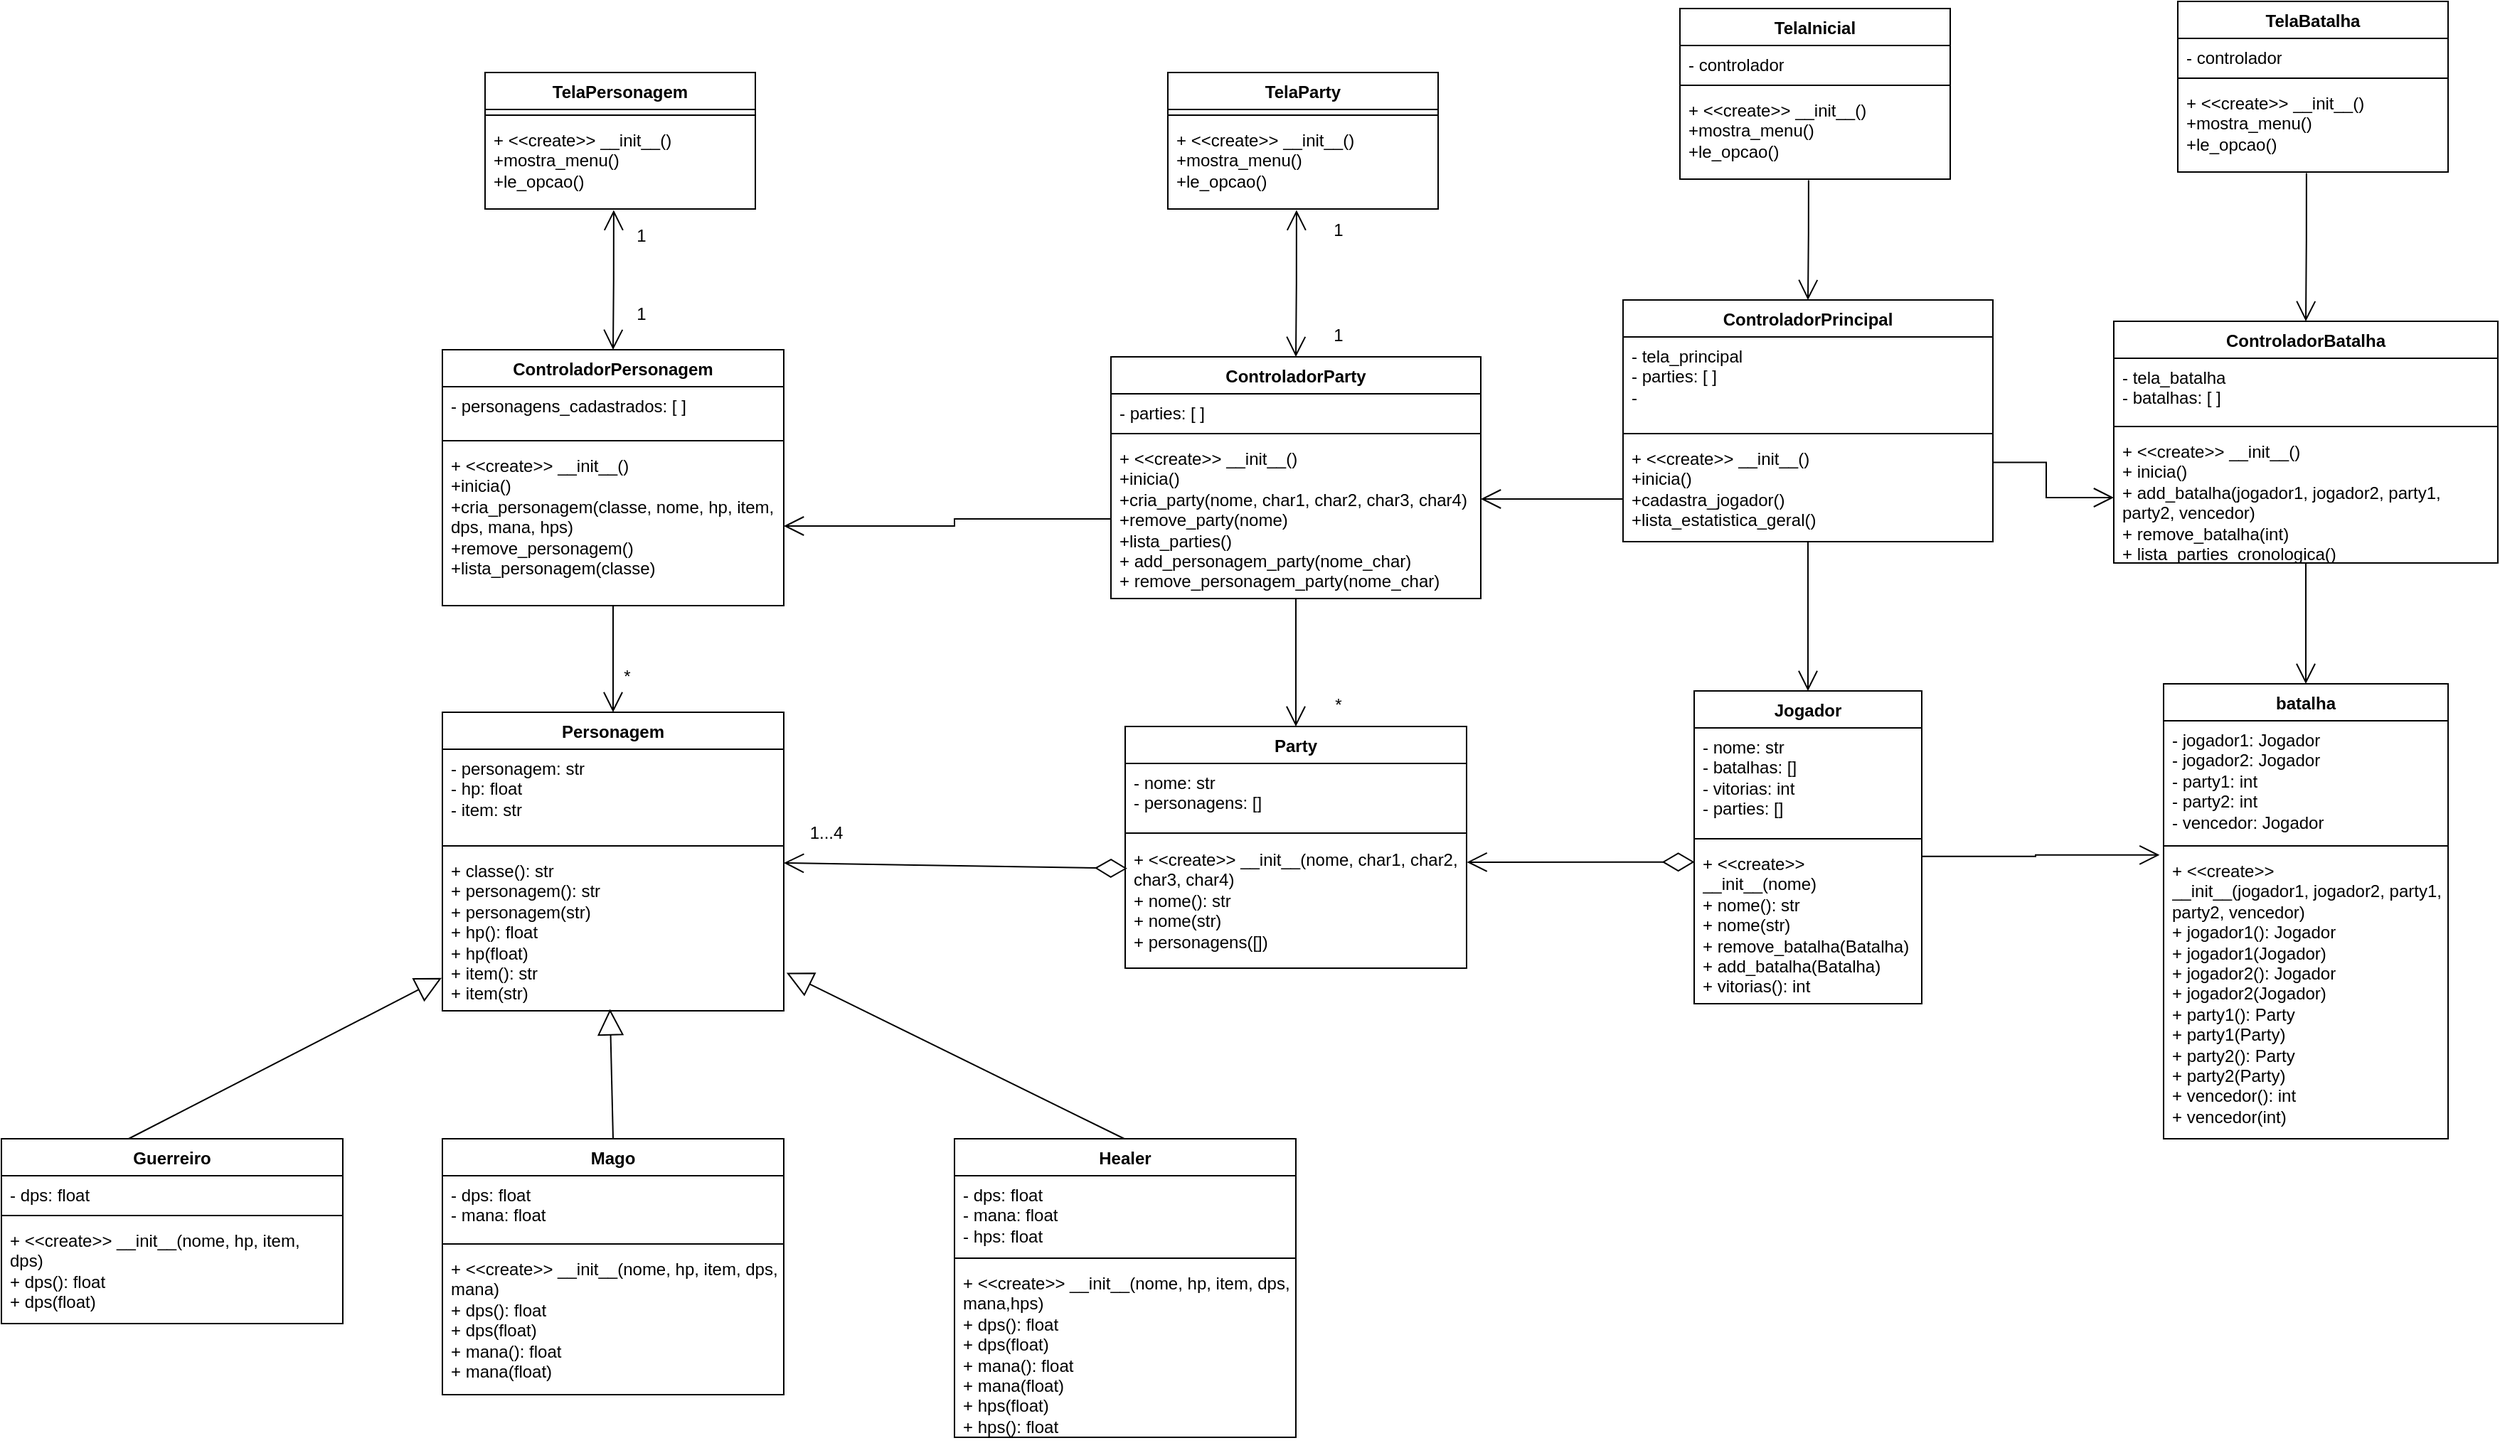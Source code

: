 <mxfile version="24.8.1">
  <diagram name="Page-1" id="9uuTMXfaQPbUBSlBJKwn">
    <mxGraphModel dx="1015" dy="1938" grid="1" gridSize="10" guides="1" tooltips="1" connect="1" arrows="1" fold="1" page="1" pageScale="1" pageWidth="850" pageHeight="1100" math="0" shadow="0">
      <root>
        <mxCell id="0" />
        <mxCell id="1" parent="0" />
        <mxCell id="I01GNPKx7OFhs-Z_X_bF-1" value="Personagem" style="swimlane;fontStyle=1;align=center;verticalAlign=top;childLayout=stackLayout;horizontal=1;startSize=26;horizontalStack=0;resizeParent=1;resizeParentMax=0;resizeLast=0;collapsible=1;marginBottom=0;whiteSpace=wrap;html=1;" parent="1" vertex="1">
          <mxGeometry x="380" y="220" width="240" height="210" as="geometry" />
        </mxCell>
        <mxCell id="I01GNPKx7OFhs-Z_X_bF-2" value="- personagem: str&lt;div&gt;&lt;div&gt;- hp: float&lt;/div&gt;&lt;div&gt;- item: str&lt;/div&gt;&lt;/div&gt;" style="text;strokeColor=none;fillColor=none;align=left;verticalAlign=top;spacingLeft=4;spacingRight=4;overflow=hidden;rotatable=0;points=[[0,0.5],[1,0.5]];portConstraint=eastwest;whiteSpace=wrap;html=1;" parent="I01GNPKx7OFhs-Z_X_bF-1" vertex="1">
          <mxGeometry y="26" width="240" height="64" as="geometry" />
        </mxCell>
        <mxCell id="I01GNPKx7OFhs-Z_X_bF-3" value="" style="line;strokeWidth=1;fillColor=none;align=left;verticalAlign=middle;spacingTop=-1;spacingLeft=3;spacingRight=3;rotatable=0;labelPosition=right;points=[];portConstraint=eastwest;strokeColor=inherit;" parent="I01GNPKx7OFhs-Z_X_bF-1" vertex="1">
          <mxGeometry y="90" width="240" height="8" as="geometry" />
        </mxCell>
        <mxCell id="I01GNPKx7OFhs-Z_X_bF-4" value="&lt;div&gt;&lt;div&gt;+ classe(): str&lt;/div&gt;&lt;/div&gt;&lt;div&gt;+ personagem(): str&lt;/div&gt;&lt;div&gt;+ personagem(str)&lt;/div&gt;&lt;div&gt;+                       hp(): float&lt;div&gt;+             hp(float)&lt;/div&gt;&lt;/div&gt;&lt;div&gt;+     item(): str&lt;div&gt;+   item(str)&lt;/div&gt;&lt;/div&gt;" style="text;strokeColor=none;fillColor=none;align=left;verticalAlign=top;spacingLeft=4;spacingRight=4;overflow=hidden;rotatable=0;points=[[0,0.5],[1,0.5]];portConstraint=eastwest;whiteSpace=wrap;html=1;" parent="I01GNPKx7OFhs-Z_X_bF-1" vertex="1">
          <mxGeometry y="98" width="240" height="112" as="geometry" />
        </mxCell>
        <mxCell id="I01GNPKx7OFhs-Z_X_bF-5" value="Jogador" style="swimlane;fontStyle=1;align=center;verticalAlign=top;childLayout=stackLayout;horizontal=1;startSize=26;horizontalStack=0;resizeParent=1;resizeParentMax=0;resizeLast=0;collapsible=1;marginBottom=0;whiteSpace=wrap;html=1;" parent="1" vertex="1">
          <mxGeometry x="1260" y="205" width="160" height="220" as="geometry" />
        </mxCell>
        <mxCell id="I01GNPKx7OFhs-Z_X_bF-6" value="- nome: str&lt;div&gt;- batalhas: []&lt;/div&gt;&lt;div&gt;- vitorias: int&lt;/div&gt;&lt;div&gt;- parties: []&lt;/div&gt;" style="text;strokeColor=none;fillColor=none;align=left;verticalAlign=top;spacingLeft=4;spacingRight=4;overflow=hidden;rotatable=0;points=[[0,0.5],[1,0.5]];portConstraint=eastwest;whiteSpace=wrap;html=1;" parent="I01GNPKx7OFhs-Z_X_bF-5" vertex="1">
          <mxGeometry y="26" width="160" height="74" as="geometry" />
        </mxCell>
        <mxCell id="I01GNPKx7OFhs-Z_X_bF-7" value="" style="line;strokeWidth=1;fillColor=none;align=left;verticalAlign=middle;spacingTop=-1;spacingLeft=3;spacingRight=3;rotatable=0;labelPosition=right;points=[];portConstraint=eastwest;strokeColor=inherit;" parent="I01GNPKx7OFhs-Z_X_bF-5" vertex="1">
          <mxGeometry y="100" width="160" height="8" as="geometry" />
        </mxCell>
        <mxCell id="I01GNPKx7OFhs-Z_X_bF-8" value="&lt;div&gt;+ &amp;lt;&amp;lt;create&amp;gt;&amp;gt;&lt;/div&gt;&lt;div&gt;&lt;span style=&quot;background-color: initial;&quot;&gt;__init__(nome)&lt;/span&gt;&lt;/div&gt;&lt;div&gt;+ nome(): str&lt;/div&gt;&lt;div&gt;+ nome(str)&lt;/div&gt;&lt;div&gt;+ remove_batalha(Batalha)&lt;/div&gt;&lt;div&gt;+ add_batalha(Batalha)&lt;/div&gt;&lt;div&gt;+ vitorias(): int&lt;/div&gt;" style="text;strokeColor=none;fillColor=none;align=left;verticalAlign=top;spacingLeft=4;spacingRight=4;overflow=hidden;rotatable=0;points=[[0,0.5],[1,0.5]];portConstraint=eastwest;whiteSpace=wrap;html=1;" parent="I01GNPKx7OFhs-Z_X_bF-5" vertex="1">
          <mxGeometry y="108" width="160" height="112" as="geometry" />
        </mxCell>
        <mxCell id="I01GNPKx7OFhs-Z_X_bF-9" value="Party" style="swimlane;fontStyle=1;align=center;verticalAlign=top;childLayout=stackLayout;horizontal=1;startSize=26;horizontalStack=0;resizeParent=1;resizeParentMax=0;resizeLast=0;collapsible=1;marginBottom=0;whiteSpace=wrap;html=1;" parent="1" vertex="1">
          <mxGeometry x="860" y="230" width="240" height="170" as="geometry" />
        </mxCell>
        <mxCell id="I01GNPKx7OFhs-Z_X_bF-10" value="- nome: str&lt;div&gt;- personagens: []&lt;/div&gt;" style="text;strokeColor=none;fillColor=none;align=left;verticalAlign=top;spacingLeft=4;spacingRight=4;overflow=hidden;rotatable=0;points=[[0,0.5],[1,0.5]];portConstraint=eastwest;whiteSpace=wrap;html=1;" parent="I01GNPKx7OFhs-Z_X_bF-9" vertex="1">
          <mxGeometry y="26" width="240" height="44" as="geometry" />
        </mxCell>
        <mxCell id="I01GNPKx7OFhs-Z_X_bF-11" value="" style="line;strokeWidth=1;fillColor=none;align=left;verticalAlign=middle;spacingTop=-1;spacingLeft=3;spacingRight=3;rotatable=0;labelPosition=right;points=[];portConstraint=eastwest;strokeColor=inherit;" parent="I01GNPKx7OFhs-Z_X_bF-9" vertex="1">
          <mxGeometry y="70" width="240" height="10" as="geometry" />
        </mxCell>
        <mxCell id="I01GNPKx7OFhs-Z_X_bF-12" value="&lt;div&gt;+ &amp;lt;&amp;lt;create&amp;gt;&amp;gt; &lt;span style=&quot;background-color: initial;&quot;&gt;__init__(nome, char1, char2, char3, char4)&lt;/span&gt;&lt;/div&gt;&lt;div&gt;+ nome(): str&lt;/div&gt;&lt;div&gt;+ nome(str)&lt;/div&gt;&lt;div&gt;+ personagens([])&lt;/div&gt;" style="text;strokeColor=none;fillColor=none;align=left;verticalAlign=top;spacingLeft=4;spacingRight=4;overflow=hidden;rotatable=0;points=[[0,0.5],[1,0.5]];portConstraint=eastwest;whiteSpace=wrap;html=1;" parent="I01GNPKx7OFhs-Z_X_bF-9" vertex="1">
          <mxGeometry y="80" width="240" height="90" as="geometry" />
        </mxCell>
        <mxCell id="I01GNPKx7OFhs-Z_X_bF-13" value="batalha" style="swimlane;fontStyle=1;align=center;verticalAlign=top;childLayout=stackLayout;horizontal=1;startSize=26;horizontalStack=0;resizeParent=1;resizeParentMax=0;resizeLast=0;collapsible=1;marginBottom=0;whiteSpace=wrap;html=1;" parent="1" vertex="1">
          <mxGeometry x="1590" y="200" width="200" height="320" as="geometry" />
        </mxCell>
        <mxCell id="I01GNPKx7OFhs-Z_X_bF-14" value="- jogador1: Jogador&lt;div&gt;- jogador2: Jogador&lt;/div&gt;&lt;div&gt;- party1: int&lt;/div&gt;&lt;div&gt;- party2: int&lt;/div&gt;&lt;div&gt;- vencedor: Jogador&lt;/div&gt;&lt;div&gt;&lt;br&gt;&lt;div&gt;&lt;br&gt;&lt;/div&gt;&lt;/div&gt;" style="text;strokeColor=none;fillColor=none;align=left;verticalAlign=top;spacingLeft=4;spacingRight=4;overflow=hidden;rotatable=0;points=[[0,0.5],[1,0.5]];portConstraint=eastwest;whiteSpace=wrap;html=1;" parent="I01GNPKx7OFhs-Z_X_bF-13" vertex="1">
          <mxGeometry y="26" width="200" height="84" as="geometry" />
        </mxCell>
        <mxCell id="I01GNPKx7OFhs-Z_X_bF-15" value="" style="line;strokeWidth=1;fillColor=none;align=left;verticalAlign=middle;spacingTop=-1;spacingLeft=3;spacingRight=3;rotatable=0;labelPosition=right;points=[];portConstraint=eastwest;strokeColor=inherit;" parent="I01GNPKx7OFhs-Z_X_bF-13" vertex="1">
          <mxGeometry y="110" width="200" height="8" as="geometry" />
        </mxCell>
        <mxCell id="I01GNPKx7OFhs-Z_X_bF-16" value="&lt;div&gt;+ &amp;lt;&amp;lt;create&amp;gt;&amp;gt;&lt;/div&gt;&lt;div&gt;&lt;span style=&quot;background-color: initial;&quot;&gt;__init__(jogador1, jogador2, party1, party2, vencedor)&lt;/span&gt;&lt;/div&gt;&lt;div&gt;&lt;span style=&quot;background-color: initial;&quot;&gt;+ jogador1(): Jogador&lt;/span&gt;&lt;/div&gt;+ jogador1(Jogador)&lt;div&gt;+ jogador2(): Jogador&lt;/div&gt;+ jogador2(Jogador)&lt;div&gt;+ party1(): Party&lt;/div&gt;&lt;div&gt;&lt;span style=&quot;background-color: initial;&quot;&gt;+ party1(Party&lt;/span&gt;&lt;span style=&quot;background-color: initial;&quot;&gt;)&lt;/span&gt;&lt;/div&gt;&lt;div&gt;+ party2(): Party&lt;/div&gt;&lt;div&gt;&lt;span style=&quot;background-color: initial;&quot;&gt;+ party2(Party&lt;/span&gt;&lt;span style=&quot;background-color: initial;&quot;&gt;)&lt;/span&gt;&lt;/div&gt;+ vencedor(): int&lt;div&gt;+ vencedor(int)&lt;/div&gt;&lt;div&gt;&lt;br&gt;&lt;div&gt;&lt;br&gt;&lt;/div&gt;&lt;/div&gt;&lt;div&gt;&lt;span style=&quot;background-color: initial;&quot;&gt;&lt;br&gt;&lt;/span&gt;&lt;/div&gt;&lt;div&gt;&lt;span style=&quot;background-color: initial;&quot;&gt;&lt;br&gt;&lt;/span&gt;&lt;/div&gt;" style="text;strokeColor=none;fillColor=none;align=left;verticalAlign=top;spacingLeft=4;spacingRight=4;overflow=hidden;rotatable=0;points=[[0,0.5],[1,0.5]];portConstraint=eastwest;whiteSpace=wrap;html=1;" parent="I01GNPKx7OFhs-Z_X_bF-13" vertex="1">
          <mxGeometry y="118" width="200" height="202" as="geometry" />
        </mxCell>
        <mxCell id="I01GNPKx7OFhs-Z_X_bF-17" value="Guerreiro" style="swimlane;fontStyle=1;align=center;verticalAlign=top;childLayout=stackLayout;horizontal=1;startSize=26;horizontalStack=0;resizeParent=1;resizeParentMax=0;resizeLast=0;collapsible=1;marginBottom=0;whiteSpace=wrap;html=1;" parent="1" vertex="1">
          <mxGeometry x="70" y="520" width="240" height="130" as="geometry" />
        </mxCell>
        <mxCell id="I01GNPKx7OFhs-Z_X_bF-18" value="- dps: float" style="text;strokeColor=none;fillColor=none;align=left;verticalAlign=top;spacingLeft=4;spacingRight=4;overflow=hidden;rotatable=0;points=[[0,0.5],[1,0.5]];portConstraint=eastwest;whiteSpace=wrap;html=1;" parent="I01GNPKx7OFhs-Z_X_bF-17" vertex="1">
          <mxGeometry y="26" width="240" height="24" as="geometry" />
        </mxCell>
        <mxCell id="I01GNPKx7OFhs-Z_X_bF-19" value="" style="line;strokeWidth=1;fillColor=none;align=left;verticalAlign=middle;spacingTop=-1;spacingLeft=3;spacingRight=3;rotatable=0;labelPosition=right;points=[];portConstraint=eastwest;strokeColor=inherit;" parent="I01GNPKx7OFhs-Z_X_bF-17" vertex="1">
          <mxGeometry y="50" width="240" height="8" as="geometry" />
        </mxCell>
        <mxCell id="I01GNPKx7OFhs-Z_X_bF-20" value="&lt;div&gt;+ &amp;lt;&amp;lt;create&amp;gt;&amp;gt; __init__(nome, hp, item, dps)&lt;/div&gt;&lt;div&gt;+ dps(): float&lt;/div&gt;&lt;div&gt;+ dps(float)&lt;/div&gt;" style="text;strokeColor=none;fillColor=none;align=left;verticalAlign=top;spacingLeft=4;spacingRight=4;overflow=hidden;rotatable=0;points=[[0,0.5],[1,0.5]];portConstraint=eastwest;whiteSpace=wrap;html=1;" parent="I01GNPKx7OFhs-Z_X_bF-17" vertex="1">
          <mxGeometry y="58" width="240" height="72" as="geometry" />
        </mxCell>
        <mxCell id="I01GNPKx7OFhs-Z_X_bF-21" value="Mago" style="swimlane;fontStyle=1;align=center;verticalAlign=top;childLayout=stackLayout;horizontal=1;startSize=26;horizontalStack=0;resizeParent=1;resizeParentMax=0;resizeLast=0;collapsible=1;marginBottom=0;whiteSpace=wrap;html=1;" parent="1" vertex="1">
          <mxGeometry x="380" y="520" width="240" height="180" as="geometry" />
        </mxCell>
        <mxCell id="I01GNPKx7OFhs-Z_X_bF-22" value="&lt;div&gt;- dps: float&lt;/div&gt;&lt;div&gt;- mana: float&lt;/div&gt;" style="text;strokeColor=none;fillColor=none;align=left;verticalAlign=top;spacingLeft=4;spacingRight=4;overflow=hidden;rotatable=0;points=[[0,0.5],[1,0.5]];portConstraint=eastwest;whiteSpace=wrap;html=1;" parent="I01GNPKx7OFhs-Z_X_bF-21" vertex="1">
          <mxGeometry y="26" width="240" height="44" as="geometry" />
        </mxCell>
        <mxCell id="I01GNPKx7OFhs-Z_X_bF-23" value="" style="line;strokeWidth=1;fillColor=none;align=left;verticalAlign=middle;spacingTop=-1;spacingLeft=3;spacingRight=3;rotatable=0;labelPosition=right;points=[];portConstraint=eastwest;strokeColor=inherit;" parent="I01GNPKx7OFhs-Z_X_bF-21" vertex="1">
          <mxGeometry y="70" width="240" height="8" as="geometry" />
        </mxCell>
        <mxCell id="I01GNPKx7OFhs-Z_X_bF-24" value="&lt;div&gt;+ &amp;lt;&amp;lt;create&amp;gt;&amp;gt; __init__(nome, hp, item, dps, mana)&lt;/div&gt;&lt;div&gt;+ dps(): float&lt;/div&gt;&lt;div&gt;+ dps(float)&lt;/div&gt;&lt;div&gt;+ mana(): float&lt;/div&gt;&lt;div&gt;+ mana(float)&lt;/div&gt;" style="text;strokeColor=none;fillColor=none;align=left;verticalAlign=top;spacingLeft=4;spacingRight=4;overflow=hidden;rotatable=0;points=[[0,0.5],[1,0.5]];portConstraint=eastwest;whiteSpace=wrap;html=1;" parent="I01GNPKx7OFhs-Z_X_bF-21" vertex="1">
          <mxGeometry y="78" width="240" height="102" as="geometry" />
        </mxCell>
        <mxCell id="I01GNPKx7OFhs-Z_X_bF-25" value="Healer" style="swimlane;fontStyle=1;align=center;verticalAlign=top;childLayout=stackLayout;horizontal=1;startSize=26;horizontalStack=0;resizeParent=1;resizeParentMax=0;resizeLast=0;collapsible=1;marginBottom=0;whiteSpace=wrap;html=1;" parent="1" vertex="1">
          <mxGeometry x="740" y="520" width="240" height="210" as="geometry" />
        </mxCell>
        <mxCell id="I01GNPKx7OFhs-Z_X_bF-26" value="- dps: float&lt;div&gt;- mana: float&lt;/div&gt;&lt;div&gt;- hps: float&lt;/div&gt;" style="text;strokeColor=none;fillColor=none;align=left;verticalAlign=top;spacingLeft=4;spacingRight=4;overflow=hidden;rotatable=0;points=[[0,0.5],[1,0.5]];portConstraint=eastwest;whiteSpace=wrap;html=1;" parent="I01GNPKx7OFhs-Z_X_bF-25" vertex="1">
          <mxGeometry y="26" width="240" height="54" as="geometry" />
        </mxCell>
        <mxCell id="I01GNPKx7OFhs-Z_X_bF-27" value="" style="line;strokeWidth=1;fillColor=none;align=left;verticalAlign=middle;spacingTop=-1;spacingLeft=3;spacingRight=3;rotatable=0;labelPosition=right;points=[];portConstraint=eastwest;strokeColor=inherit;" parent="I01GNPKx7OFhs-Z_X_bF-25" vertex="1">
          <mxGeometry y="80" width="240" height="8" as="geometry" />
        </mxCell>
        <mxCell id="I01GNPKx7OFhs-Z_X_bF-28" value="&lt;div&gt;+ &amp;lt;&amp;lt;create&amp;gt;&amp;gt; __init__(nome, hp, item, dps, mana,hps)&lt;/div&gt;&lt;div&gt;+ dps(): float&lt;/div&gt;&lt;div&gt;+ dps(float)&lt;/div&gt;&lt;div&gt;+ mana(): float&lt;/div&gt;&lt;div&gt;+ mana(float)&lt;/div&gt;&lt;div&gt;+ hps(float)&lt;/div&gt;&lt;div&gt;+ hps(): float&lt;/div&gt;" style="text;strokeColor=none;fillColor=none;align=left;verticalAlign=top;spacingLeft=4;spacingRight=4;overflow=hidden;rotatable=0;points=[[0,0.5],[1,0.5]];portConstraint=eastwest;whiteSpace=wrap;html=1;" parent="I01GNPKx7OFhs-Z_X_bF-25" vertex="1">
          <mxGeometry y="88" width="240" height="122" as="geometry" />
        </mxCell>
        <mxCell id="I01GNPKx7OFhs-Z_X_bF-29" value="" style="endArrow=block;endSize=16;endFill=0;html=1;rounded=0;exitX=0.5;exitY=0;exitDx=0;exitDy=0;entryX=0.491;entryY=0.989;entryDx=0;entryDy=0;entryPerimeter=0;" parent="1" source="I01GNPKx7OFhs-Z_X_bF-21" target="I01GNPKx7OFhs-Z_X_bF-4" edge="1">
          <mxGeometry x="0.096" width="160" relative="1" as="geometry">
            <mxPoint x="510" y="520" as="sourcePoint" />
            <mxPoint x="500" y="447" as="targetPoint" />
            <mxPoint as="offset" />
          </mxGeometry>
        </mxCell>
        <mxCell id="I01GNPKx7OFhs-Z_X_bF-30" value="" style="endArrow=block;endSize=16;endFill=0;html=1;rounded=0;exitX=0.5;exitY=0;exitDx=0;exitDy=0;entryX=1.008;entryY=0.761;entryDx=0;entryDy=0;entryPerimeter=0;" parent="1" target="I01GNPKx7OFhs-Z_X_bF-4" edge="1">
          <mxGeometry x="0.096" width="160" relative="1" as="geometry">
            <mxPoint x="859.41" y="520" as="sourcePoint" />
            <mxPoint x="859.41" y="447" as="targetPoint" />
            <mxPoint as="offset" />
          </mxGeometry>
        </mxCell>
        <mxCell id="I01GNPKx7OFhs-Z_X_bF-31" value="" style="endArrow=block;endSize=16;endFill=0;html=1;rounded=0;exitX=0.5;exitY=0;exitDx=0;exitDy=0;entryX=-0.002;entryY=0.793;entryDx=0;entryDy=0;entryPerimeter=0;" parent="1" target="I01GNPKx7OFhs-Z_X_bF-4" edge="1">
          <mxGeometry x="0.096" width="160" relative="1" as="geometry">
            <mxPoint x="159.41" y="520" as="sourcePoint" />
            <mxPoint x="380" y="420" as="targetPoint" />
            <mxPoint as="offset" />
          </mxGeometry>
        </mxCell>
        <mxCell id="I01GNPKx7OFhs-Z_X_bF-33" value="" style="endArrow=open;endFill=1;endSize=12;html=1;rounded=0;exitX=0.006;exitY=0.221;exitDx=0;exitDy=0;exitPerimeter=0;entryX=1;entryY=0.071;entryDx=0;entryDy=0;entryPerimeter=0;startArrow=diamondThin;startFill=0;startSize=20;" parent="1" source="I01GNPKx7OFhs-Z_X_bF-12" target="I01GNPKx7OFhs-Z_X_bF-4" edge="1">
          <mxGeometry width="160" relative="1" as="geometry">
            <mxPoint x="620" y="310" as="sourcePoint" />
            <mxPoint x="660" y="250" as="targetPoint" />
          </mxGeometry>
        </mxCell>
        <mxCell id="eBic_lKVfTuGBOPK4Cbq-3" value="1...4" style="text;html=1;align=center;verticalAlign=middle;whiteSpace=wrap;rounded=0;" parent="1" vertex="1">
          <mxGeometry x="620" y="290" width="60" height="30" as="geometry" />
        </mxCell>
        <mxCell id="eBic_lKVfTuGBOPK4Cbq-4" value="" style="endArrow=diamondThin;startArrow=open;html=1;rounded=0;entryX=0.002;entryY=0.11;entryDx=0;entryDy=0;entryPerimeter=0;exitX=1.001;exitY=0.172;exitDx=0;exitDy=0;exitPerimeter=0;endFill=0;endSize=20;startFill=0;startSize=12;" parent="1" source="I01GNPKx7OFhs-Z_X_bF-12" target="I01GNPKx7OFhs-Z_X_bF-8" edge="1">
          <mxGeometry width="50" height="50" relative="1" as="geometry">
            <mxPoint x="1090" y="370" as="sourcePoint" />
            <mxPoint x="1140" y="320" as="targetPoint" />
          </mxGeometry>
        </mxCell>
        <mxCell id="eBic_lKVfTuGBOPK4Cbq-9" style="edgeStyle=orthogonalEdgeStyle;rounded=0;orthogonalLoop=1;jettySize=auto;html=1;exitX=0.997;exitY=0.075;exitDx=0;exitDy=0;endArrow=open;endFill=0;startSize=12;endSize=12;exitPerimeter=0;entryX=-0.014;entryY=0.012;entryDx=0;entryDy=0;entryPerimeter=0;" parent="1" source="I01GNPKx7OFhs-Z_X_bF-8" target="I01GNPKx7OFhs-Z_X_bF-16" edge="1">
          <mxGeometry relative="1" as="geometry">
            <mxPoint x="1420" y="310" as="sourcePoint" />
            <mxPoint x="1590" y="310" as="targetPoint" />
          </mxGeometry>
        </mxCell>
        <mxCell id="eBic_lKVfTuGBOPK4Cbq-13" value="TelaPersonagem" style="swimlane;fontStyle=1;align=center;verticalAlign=top;childLayout=stackLayout;horizontal=1;startSize=26;horizontalStack=0;resizeParent=1;resizeParentMax=0;resizeLast=0;collapsible=1;marginBottom=0;whiteSpace=wrap;html=1;" parent="1" vertex="1">
          <mxGeometry x="410" y="-230" width="190" height="96" as="geometry" />
        </mxCell>
        <mxCell id="eBic_lKVfTuGBOPK4Cbq-15" value="" style="line;strokeWidth=1;fillColor=none;align=left;verticalAlign=middle;spacingTop=-1;spacingLeft=3;spacingRight=3;rotatable=0;labelPosition=right;points=[];portConstraint=eastwest;strokeColor=inherit;" parent="eBic_lKVfTuGBOPK4Cbq-13" vertex="1">
          <mxGeometry y="26" width="190" height="8" as="geometry" />
        </mxCell>
        <mxCell id="eBic_lKVfTuGBOPK4Cbq-16" value="&lt;div&gt;+ &amp;lt;&amp;lt;create&amp;gt;&amp;gt; &lt;span style=&quot;background-color: initial;&quot;&gt;__init__()&lt;/span&gt;&lt;/div&gt;&lt;div&gt;+mostra_menu()&lt;/div&gt;&lt;div&gt;&lt;div&gt;+le_opcao()&lt;/div&gt;&lt;/div&gt;&lt;div&gt;&lt;br&gt;&lt;/div&gt;" style="text;strokeColor=none;fillColor=none;align=left;verticalAlign=top;spacingLeft=4;spacingRight=4;overflow=hidden;rotatable=0;points=[[0,0.5],[1,0.5]];portConstraint=eastwest;whiteSpace=wrap;html=1;" parent="eBic_lKVfTuGBOPK4Cbq-13" vertex="1">
          <mxGeometry y="34" width="190" height="62" as="geometry" />
        </mxCell>
        <mxCell id="eBic_lKVfTuGBOPK4Cbq-17" value="ControladorPersonagem" style="swimlane;fontStyle=1;align=center;verticalAlign=top;childLayout=stackLayout;horizontal=1;startSize=26;horizontalStack=0;resizeParent=1;resizeParentMax=0;resizeLast=0;collapsible=1;marginBottom=0;whiteSpace=wrap;html=1;" parent="1" vertex="1">
          <mxGeometry x="380" y="-35" width="240" height="180" as="geometry" />
        </mxCell>
        <mxCell id="eBic_lKVfTuGBOPK4Cbq-18" value="&lt;div&gt;- personagens_cadastrados: [ ]&lt;/div&gt;" style="text;strokeColor=none;fillColor=none;align=left;verticalAlign=top;spacingLeft=4;spacingRight=4;overflow=hidden;rotatable=0;points=[[0,0.5],[1,0.5]];portConstraint=eastwest;whiteSpace=wrap;html=1;" parent="eBic_lKVfTuGBOPK4Cbq-17" vertex="1">
          <mxGeometry y="26" width="240" height="34" as="geometry" />
        </mxCell>
        <mxCell id="eBic_lKVfTuGBOPK4Cbq-19" value="" style="line;strokeWidth=1;fillColor=none;align=left;verticalAlign=middle;spacingTop=-1;spacingLeft=3;spacingRight=3;rotatable=0;labelPosition=right;points=[];portConstraint=eastwest;strokeColor=inherit;" parent="eBic_lKVfTuGBOPK4Cbq-17" vertex="1">
          <mxGeometry y="60" width="240" height="8" as="geometry" />
        </mxCell>
        <mxCell id="eBic_lKVfTuGBOPK4Cbq-20" value="&lt;div&gt;+ &amp;lt;&amp;lt;create&amp;gt;&amp;gt; &lt;span style=&quot;background-color: initial;&quot;&gt;__init__()&lt;/span&gt;&lt;/div&gt;&lt;div&gt;&lt;span style=&quot;background-color: initial;&quot;&gt;+inicia()&lt;br&gt;&lt;/span&gt;&lt;/div&gt;&lt;div&gt;+cria_personagem(classe, nome, hp, item, dps, mana, hps)&lt;/div&gt;&lt;div&gt;&lt;div&gt;+remove_personagem()&lt;/div&gt;&lt;div&gt;+lista_personagem(classe)&lt;br&gt;&lt;/div&gt;&lt;/div&gt;&lt;div&gt;&lt;br&gt;&lt;/div&gt;" style="text;strokeColor=none;fillColor=none;align=left;verticalAlign=top;spacingLeft=4;spacingRight=4;overflow=hidden;rotatable=0;points=[[0,0.5],[1,0.5]];portConstraint=eastwest;whiteSpace=wrap;html=1;" parent="eBic_lKVfTuGBOPK4Cbq-17" vertex="1">
          <mxGeometry y="68" width="240" height="112" as="geometry" />
        </mxCell>
        <mxCell id="eBic_lKVfTuGBOPK4Cbq-21" style="edgeStyle=orthogonalEdgeStyle;rounded=0;orthogonalLoop=1;jettySize=auto;html=1;exitX=0.5;exitY=1;exitDx=0;exitDy=0;endArrow=open;endFill=0;startSize=12;endSize=12;" parent="1" source="eBic_lKVfTuGBOPK4Cbq-17" target="I01GNPKx7OFhs-Z_X_bF-1" edge="1">
          <mxGeometry relative="1" as="geometry">
            <mxPoint x="430" y="180" as="sourcePoint" />
            <mxPoint x="600" y="180" as="targetPoint" />
          </mxGeometry>
        </mxCell>
        <mxCell id="eBic_lKVfTuGBOPK4Cbq-22" style="edgeStyle=orthogonalEdgeStyle;rounded=0;orthogonalLoop=1;jettySize=auto;html=1;exitX=0.476;exitY=1.013;exitDx=0;exitDy=0;endArrow=open;endFill=0;startSize=12;endSize=12;exitPerimeter=0;entryX=0.5;entryY=0;entryDx=0;entryDy=0;startArrow=open;startFill=0;" parent="1" source="eBic_lKVfTuGBOPK4Cbq-16" target="eBic_lKVfTuGBOPK4Cbq-17" edge="1">
          <mxGeometry relative="1" as="geometry">
            <mxPoint x="499.66" y="-120" as="sourcePoint" />
            <mxPoint x="500" y="-50" as="targetPoint" />
          </mxGeometry>
        </mxCell>
        <mxCell id="eBic_lKVfTuGBOPK4Cbq-33" value="TelaParty" style="swimlane;fontStyle=1;align=center;verticalAlign=top;childLayout=stackLayout;horizontal=1;startSize=26;horizontalStack=0;resizeParent=1;resizeParentMax=0;resizeLast=0;collapsible=1;marginBottom=0;whiteSpace=wrap;html=1;" parent="1" vertex="1">
          <mxGeometry x="890" y="-230" width="190" height="96" as="geometry" />
        </mxCell>
        <mxCell id="eBic_lKVfTuGBOPK4Cbq-35" value="" style="line;strokeWidth=1;fillColor=none;align=left;verticalAlign=middle;spacingTop=-1;spacingLeft=3;spacingRight=3;rotatable=0;labelPosition=right;points=[];portConstraint=eastwest;strokeColor=inherit;" parent="eBic_lKVfTuGBOPK4Cbq-33" vertex="1">
          <mxGeometry y="26" width="190" height="8" as="geometry" />
        </mxCell>
        <mxCell id="eBic_lKVfTuGBOPK4Cbq-36" value="&lt;div&gt;+ &amp;lt;&amp;lt;create&amp;gt;&amp;gt; &lt;span style=&quot;background-color: initial;&quot;&gt;__init__()&lt;/span&gt;&lt;/div&gt;&lt;div&gt;+mostra_menu()&lt;/div&gt;&lt;div&gt;&lt;div&gt;+le_opcao()&lt;/div&gt;&lt;/div&gt;&lt;div&gt;&lt;br&gt;&lt;/div&gt;" style="text;strokeColor=none;fillColor=none;align=left;verticalAlign=top;spacingLeft=4;spacingRight=4;overflow=hidden;rotatable=0;points=[[0,0.5],[1,0.5]];portConstraint=eastwest;whiteSpace=wrap;html=1;" parent="eBic_lKVfTuGBOPK4Cbq-33" vertex="1">
          <mxGeometry y="34" width="190" height="62" as="geometry" />
        </mxCell>
        <mxCell id="eBic_lKVfTuGBOPK4Cbq-37" value="ControladorParty" style="swimlane;fontStyle=1;align=center;verticalAlign=top;childLayout=stackLayout;horizontal=1;startSize=26;horizontalStack=0;resizeParent=1;resizeParentMax=0;resizeLast=0;collapsible=1;marginBottom=0;whiteSpace=wrap;html=1;" parent="1" vertex="1">
          <mxGeometry x="850" y="-30" width="260" height="170" as="geometry" />
        </mxCell>
        <mxCell id="eBic_lKVfTuGBOPK4Cbq-38" value="&lt;div&gt;- parties: [ ]&lt;/div&gt;" style="text;strokeColor=none;fillColor=none;align=left;verticalAlign=top;spacingLeft=4;spacingRight=4;overflow=hidden;rotatable=0;points=[[0,0.5],[1,0.5]];portConstraint=eastwest;whiteSpace=wrap;html=1;" parent="eBic_lKVfTuGBOPK4Cbq-37" vertex="1">
          <mxGeometry y="26" width="260" height="24" as="geometry" />
        </mxCell>
        <mxCell id="eBic_lKVfTuGBOPK4Cbq-39" value="" style="line;strokeWidth=1;fillColor=none;align=left;verticalAlign=middle;spacingTop=-1;spacingLeft=3;spacingRight=3;rotatable=0;labelPosition=right;points=[];portConstraint=eastwest;strokeColor=inherit;" parent="eBic_lKVfTuGBOPK4Cbq-37" vertex="1">
          <mxGeometry y="50" width="260" height="8" as="geometry" />
        </mxCell>
        <mxCell id="eBic_lKVfTuGBOPK4Cbq-40" value="&lt;div&gt;+ &amp;lt;&amp;lt;create&amp;gt;&amp;gt; &lt;span style=&quot;background-color: initial;&quot;&gt;__init__()&lt;/span&gt;&lt;/div&gt;&lt;div&gt;&lt;span style=&quot;background-color: initial;&quot;&gt;+inicia()&lt;br&gt;&lt;/span&gt;&lt;/div&gt;&lt;div&gt;+cria_party(&lt;span style=&quot;background-color: initial;&quot;&gt;nome, char1, char2, char3, char4&lt;/span&gt;)&lt;/div&gt;&lt;div&gt;&lt;div&gt;+remove_party(nome)&lt;/div&gt;&lt;div&gt;+lista_parties()&lt;/div&gt;&lt;div&gt;&lt;div&gt;+ add_personagem_party(nome_char)&lt;/div&gt;&lt;div&gt;+ remove_personagem_party(nome_char)&lt;/div&gt;&lt;/div&gt;&lt;/div&gt;&lt;div&gt;&lt;br&gt;&lt;/div&gt;" style="text;strokeColor=none;fillColor=none;align=left;verticalAlign=top;spacingLeft=4;spacingRight=4;overflow=hidden;rotatable=0;points=[[0,0.5],[1,0.5]];portConstraint=eastwest;whiteSpace=wrap;html=1;" parent="eBic_lKVfTuGBOPK4Cbq-37" vertex="1">
          <mxGeometry y="58" width="260" height="112" as="geometry" />
        </mxCell>
        <mxCell id="eBic_lKVfTuGBOPK4Cbq-41" style="edgeStyle=orthogonalEdgeStyle;rounded=0;orthogonalLoop=1;jettySize=auto;html=1;exitX=0.5;exitY=1;exitDx=0;exitDy=0;endArrow=open;endFill=0;startSize=12;endSize=12;entryX=0.5;entryY=0;entryDx=0;entryDy=0;" parent="1" source="eBic_lKVfTuGBOPK4Cbq-37" target="I01GNPKx7OFhs-Z_X_bF-9" edge="1">
          <mxGeometry relative="1" as="geometry">
            <mxPoint x="910" y="150" as="sourcePoint" />
            <mxPoint x="980" y="190" as="targetPoint" />
          </mxGeometry>
        </mxCell>
        <mxCell id="eBic_lKVfTuGBOPK4Cbq-42" style="edgeStyle=orthogonalEdgeStyle;rounded=0;orthogonalLoop=1;jettySize=auto;html=1;exitX=0.476;exitY=1.013;exitDx=0;exitDy=0;endArrow=open;endFill=0;startSize=12;endSize=12;exitPerimeter=0;entryX=0.5;entryY=0;entryDx=0;entryDy=0;startArrow=open;startFill=0;" parent="1" source="eBic_lKVfTuGBOPK4Cbq-36" target="eBic_lKVfTuGBOPK4Cbq-37" edge="1">
          <mxGeometry relative="1" as="geometry">
            <mxPoint x="979.66" y="-140" as="sourcePoint" />
            <mxPoint x="980" y="-70" as="targetPoint" />
          </mxGeometry>
        </mxCell>
        <mxCell id="eBic_lKVfTuGBOPK4Cbq-43" style="edgeStyle=orthogonalEdgeStyle;rounded=0;orthogonalLoop=1;jettySize=auto;html=1;exitX=0;exitY=0.5;exitDx=0;exitDy=0;entryX=1;entryY=0.5;entryDx=0;entryDy=0;endArrow=open;endFill=0;endSize=12;" parent="1" source="eBic_lKVfTuGBOPK4Cbq-40" target="eBic_lKVfTuGBOPK4Cbq-20" edge="1">
          <mxGeometry relative="1" as="geometry" />
        </mxCell>
        <mxCell id="eBic_lKVfTuGBOPK4Cbq-45" value="TelaInicial" style="swimlane;fontStyle=1;align=center;verticalAlign=top;childLayout=stackLayout;horizontal=1;startSize=26;horizontalStack=0;resizeParent=1;resizeParentMax=0;resizeLast=0;collapsible=1;marginBottom=0;whiteSpace=wrap;html=1;" parent="1" vertex="1">
          <mxGeometry x="1250" y="-275" width="190" height="120" as="geometry" />
        </mxCell>
        <mxCell id="eBic_lKVfTuGBOPK4Cbq-46" value="- controlador" style="text;strokeColor=none;fillColor=none;align=left;verticalAlign=top;spacingLeft=4;spacingRight=4;overflow=hidden;rotatable=0;points=[[0,0.5],[1,0.5]];portConstraint=eastwest;whiteSpace=wrap;html=1;" parent="eBic_lKVfTuGBOPK4Cbq-45" vertex="1">
          <mxGeometry y="26" width="190" height="24" as="geometry" />
        </mxCell>
        <mxCell id="eBic_lKVfTuGBOPK4Cbq-47" value="" style="line;strokeWidth=1;fillColor=none;align=left;verticalAlign=middle;spacingTop=-1;spacingLeft=3;spacingRight=3;rotatable=0;labelPosition=right;points=[];portConstraint=eastwest;strokeColor=inherit;" parent="eBic_lKVfTuGBOPK4Cbq-45" vertex="1">
          <mxGeometry y="50" width="190" height="8" as="geometry" />
        </mxCell>
        <mxCell id="eBic_lKVfTuGBOPK4Cbq-48" value="&lt;div&gt;+ &amp;lt;&amp;lt;create&amp;gt;&amp;gt; &lt;span style=&quot;background-color: initial;&quot;&gt;__init__()&lt;/span&gt;&lt;/div&gt;&lt;div&gt;+mostra_menu()&lt;/div&gt;&lt;div&gt;&lt;div&gt;+le_opcao()&lt;/div&gt;&lt;/div&gt;&lt;div&gt;&lt;br&gt;&lt;/div&gt;" style="text;strokeColor=none;fillColor=none;align=left;verticalAlign=top;spacingLeft=4;spacingRight=4;overflow=hidden;rotatable=0;points=[[0,0.5],[1,0.5]];portConstraint=eastwest;whiteSpace=wrap;html=1;" parent="eBic_lKVfTuGBOPK4Cbq-45" vertex="1">
          <mxGeometry y="58" width="190" height="62" as="geometry" />
        </mxCell>
        <mxCell id="eBic_lKVfTuGBOPK4Cbq-49" value="ControladorPrincipal" style="swimlane;fontStyle=1;align=center;verticalAlign=top;childLayout=stackLayout;horizontal=1;startSize=26;horizontalStack=0;resizeParent=1;resizeParentMax=0;resizeLast=0;collapsible=1;marginBottom=0;whiteSpace=wrap;html=1;" parent="1" vertex="1">
          <mxGeometry x="1210" y="-70" width="260" height="170" as="geometry" />
        </mxCell>
        <mxCell id="eBic_lKVfTuGBOPK4Cbq-50" value="- tela_principal&lt;br&gt;&lt;div&gt;- parties: [ ]&lt;/div&gt;&lt;div&gt;-&amp;nbsp;&lt;/div&gt;" style="text;strokeColor=none;fillColor=none;align=left;verticalAlign=top;spacingLeft=4;spacingRight=4;overflow=hidden;rotatable=0;points=[[0,0.5],[1,0.5]];portConstraint=eastwest;whiteSpace=wrap;html=1;" parent="eBic_lKVfTuGBOPK4Cbq-49" vertex="1">
          <mxGeometry y="26" width="260" height="64" as="geometry" />
        </mxCell>
        <mxCell id="eBic_lKVfTuGBOPK4Cbq-51" value="" style="line;strokeWidth=1;fillColor=none;align=left;verticalAlign=middle;spacingTop=-1;spacingLeft=3;spacingRight=3;rotatable=0;labelPosition=right;points=[];portConstraint=eastwest;strokeColor=inherit;" parent="eBic_lKVfTuGBOPK4Cbq-49" vertex="1">
          <mxGeometry y="90" width="260" height="8" as="geometry" />
        </mxCell>
        <mxCell id="eBic_lKVfTuGBOPK4Cbq-52" value="&lt;div&gt;+ &amp;lt;&amp;lt;create&amp;gt;&amp;gt; &lt;span style=&quot;background-color: initial;&quot;&gt;__init__()&lt;/span&gt;&lt;/div&gt;&lt;div&gt;&lt;span style=&quot;background-color: initial;&quot;&gt;+inicia()&lt;br&gt;&lt;/span&gt;&lt;/div&gt;&lt;div&gt;&lt;span style=&quot;background-color: initial;&quot;&gt;+cadastra_jogador()&lt;/span&gt;&lt;/div&gt;&lt;div&gt;&lt;span style=&quot;background-color: initial;&quot;&gt;+lista_estatistica_geral()&lt;/span&gt;&lt;/div&gt;" style="text;strokeColor=none;fillColor=none;align=left;verticalAlign=top;spacingLeft=4;spacingRight=4;overflow=hidden;rotatable=0;points=[[0,0.5],[1,0.5]];portConstraint=eastwest;whiteSpace=wrap;html=1;" parent="eBic_lKVfTuGBOPK4Cbq-49" vertex="1">
          <mxGeometry y="98" width="260" height="72" as="geometry" />
        </mxCell>
        <mxCell id="eBic_lKVfTuGBOPK4Cbq-53" style="edgeStyle=orthogonalEdgeStyle;rounded=0;orthogonalLoop=1;jettySize=auto;html=1;exitX=0.5;exitY=1;exitDx=0;exitDy=0;endArrow=open;endFill=0;startSize=12;endSize=12;entryX=0.5;entryY=0;entryDx=0;entryDy=0;" parent="1" source="eBic_lKVfTuGBOPK4Cbq-49" edge="1">
          <mxGeometry relative="1" as="geometry">
            <mxPoint x="1270" y="125" as="sourcePoint" />
            <mxPoint x="1340" y="205" as="targetPoint" />
          </mxGeometry>
        </mxCell>
        <mxCell id="eBic_lKVfTuGBOPK4Cbq-54" style="edgeStyle=orthogonalEdgeStyle;rounded=0;orthogonalLoop=1;jettySize=auto;html=1;exitX=0.476;exitY=1.013;exitDx=0;exitDy=0;endArrow=open;endFill=0;startSize=12;endSize=12;exitPerimeter=0;entryX=0.5;entryY=0;entryDx=0;entryDy=0;" parent="1" source="eBic_lKVfTuGBOPK4Cbq-48" target="eBic_lKVfTuGBOPK4Cbq-49" edge="1">
          <mxGeometry relative="1" as="geometry">
            <mxPoint x="1339.66" y="-165" as="sourcePoint" />
            <mxPoint x="1340" y="-95" as="targetPoint" />
          </mxGeometry>
        </mxCell>
        <mxCell id="eBic_lKVfTuGBOPK4Cbq-55" style="edgeStyle=orthogonalEdgeStyle;rounded=0;orthogonalLoop=1;jettySize=auto;html=1;exitX=0;exitY=0.5;exitDx=0;exitDy=0;endArrow=open;endFill=0;startSize=12;endSize=12;entryX=1;entryY=0.5;entryDx=0;entryDy=0;startArrow=none;startFill=0;" parent="1" edge="1">
          <mxGeometry relative="1" as="geometry">
            <mxPoint x="1210" y="70" as="sourcePoint" />
            <mxPoint x="1110" y="70" as="targetPoint" />
          </mxGeometry>
        </mxCell>
        <mxCell id="eBic_lKVfTuGBOPK4Cbq-56" value="TelaBatalha" style="swimlane;fontStyle=1;align=center;verticalAlign=top;childLayout=stackLayout;horizontal=1;startSize=26;horizontalStack=0;resizeParent=1;resizeParentMax=0;resizeLast=0;collapsible=1;marginBottom=0;whiteSpace=wrap;html=1;" parent="1" vertex="1">
          <mxGeometry x="1600" y="-280" width="190" height="120" as="geometry" />
        </mxCell>
        <mxCell id="eBic_lKVfTuGBOPK4Cbq-57" value="- controlador" style="text;strokeColor=none;fillColor=none;align=left;verticalAlign=top;spacingLeft=4;spacingRight=4;overflow=hidden;rotatable=0;points=[[0,0.5],[1,0.5]];portConstraint=eastwest;whiteSpace=wrap;html=1;" parent="eBic_lKVfTuGBOPK4Cbq-56" vertex="1">
          <mxGeometry y="26" width="190" height="24" as="geometry" />
        </mxCell>
        <mxCell id="eBic_lKVfTuGBOPK4Cbq-58" value="" style="line;strokeWidth=1;fillColor=none;align=left;verticalAlign=middle;spacingTop=-1;spacingLeft=3;spacingRight=3;rotatable=0;labelPosition=right;points=[];portConstraint=eastwest;strokeColor=inherit;" parent="eBic_lKVfTuGBOPK4Cbq-56" vertex="1">
          <mxGeometry y="50" width="190" height="8" as="geometry" />
        </mxCell>
        <mxCell id="eBic_lKVfTuGBOPK4Cbq-59" value="&lt;div&gt;+ &amp;lt;&amp;lt;create&amp;gt;&amp;gt; &lt;span style=&quot;background-color: initial;&quot;&gt;__init__()&lt;/span&gt;&lt;/div&gt;&lt;div&gt;+mostra_menu()&lt;/div&gt;&lt;div&gt;&lt;div&gt;+le_opcao()&lt;/div&gt;&lt;/div&gt;&lt;div&gt;&lt;br&gt;&lt;/div&gt;" style="text;strokeColor=none;fillColor=none;align=left;verticalAlign=top;spacingLeft=4;spacingRight=4;overflow=hidden;rotatable=0;points=[[0,0.5],[1,0.5]];portConstraint=eastwest;whiteSpace=wrap;html=1;" parent="eBic_lKVfTuGBOPK4Cbq-56" vertex="1">
          <mxGeometry y="58" width="190" height="62" as="geometry" />
        </mxCell>
        <mxCell id="eBic_lKVfTuGBOPK4Cbq-60" value="ControladorBatalha" style="swimlane;fontStyle=1;align=center;verticalAlign=top;childLayout=stackLayout;horizontal=1;startSize=26;horizontalStack=0;resizeParent=1;resizeParentMax=0;resizeLast=0;collapsible=1;marginBottom=0;whiteSpace=wrap;html=1;" parent="1" vertex="1">
          <mxGeometry x="1555" y="-55" width="270" height="170" as="geometry" />
        </mxCell>
        <mxCell id="eBic_lKVfTuGBOPK4Cbq-61" value="- tela_batalha&lt;br&gt;&lt;div&gt;- batalhas: [ ]&lt;/div&gt;" style="text;strokeColor=none;fillColor=none;align=left;verticalAlign=top;spacingLeft=4;spacingRight=4;overflow=hidden;rotatable=0;points=[[0,0.5],[1,0.5]];portConstraint=eastwest;whiteSpace=wrap;html=1;" parent="eBic_lKVfTuGBOPK4Cbq-60" vertex="1">
          <mxGeometry y="26" width="270" height="44" as="geometry" />
        </mxCell>
        <mxCell id="eBic_lKVfTuGBOPK4Cbq-62" value="" style="line;strokeWidth=1;fillColor=none;align=left;verticalAlign=middle;spacingTop=-1;spacingLeft=3;spacingRight=3;rotatable=0;labelPosition=right;points=[];portConstraint=eastwest;strokeColor=inherit;" parent="eBic_lKVfTuGBOPK4Cbq-60" vertex="1">
          <mxGeometry y="70" width="270" height="8" as="geometry" />
        </mxCell>
        <mxCell id="eBic_lKVfTuGBOPK4Cbq-63" value="&lt;div&gt;+ &amp;lt;&amp;lt;create&amp;gt;&amp;gt; &lt;span style=&quot;background-color: initial;&quot;&gt;__init__()&lt;/span&gt;&lt;/div&gt;&lt;div&gt;&lt;span style=&quot;background-color: initial;&quot;&gt;+ inicia()&lt;br&gt;&lt;/span&gt;&lt;/div&gt;&lt;div&gt;+ add_batalha(&lt;span style=&quot;background-color: initial;&quot;&gt;jogador1, jogador2, party1, party2, vencedor&lt;/span&gt;)&lt;/div&gt;&lt;div&gt;&lt;div&gt;+ remove_batalha(int)&lt;/div&gt;&lt;div&gt;+ lista_parties_cronologica()&lt;/div&gt;&lt;/div&gt;&lt;div&gt;&lt;br&gt;&lt;/div&gt;" style="text;strokeColor=none;fillColor=none;align=left;verticalAlign=top;spacingLeft=4;spacingRight=4;overflow=hidden;rotatable=0;points=[[0,0.5],[1,0.5]];portConstraint=eastwest;whiteSpace=wrap;html=1;" parent="eBic_lKVfTuGBOPK4Cbq-60" vertex="1">
          <mxGeometry y="78" width="270" height="92" as="geometry" />
        </mxCell>
        <mxCell id="eBic_lKVfTuGBOPK4Cbq-64" style="edgeStyle=orthogonalEdgeStyle;rounded=0;orthogonalLoop=1;jettySize=auto;html=1;exitX=0.5;exitY=1;exitDx=0;exitDy=0;endArrow=open;endFill=0;startSize=12;endSize=12;entryX=0.5;entryY=0;entryDx=0;entryDy=0;" parent="1" source="eBic_lKVfTuGBOPK4Cbq-60" edge="1">
          <mxGeometry relative="1" as="geometry">
            <mxPoint x="1620" y="120" as="sourcePoint" />
            <mxPoint x="1690" y="200" as="targetPoint" />
          </mxGeometry>
        </mxCell>
        <mxCell id="eBic_lKVfTuGBOPK4Cbq-65" style="edgeStyle=orthogonalEdgeStyle;rounded=0;orthogonalLoop=1;jettySize=auto;html=1;exitX=0.476;exitY=1.013;exitDx=0;exitDy=0;endArrow=open;endFill=0;startSize=12;endSize=12;exitPerimeter=0;entryX=0.5;entryY=0;entryDx=0;entryDy=0;" parent="1" source="eBic_lKVfTuGBOPK4Cbq-59" target="eBic_lKVfTuGBOPK4Cbq-60" edge="1">
          <mxGeometry relative="1" as="geometry">
            <mxPoint x="1689.66" y="-170" as="sourcePoint" />
            <mxPoint x="1690" y="-100" as="targetPoint" />
          </mxGeometry>
        </mxCell>
        <mxCell id="eBic_lKVfTuGBOPK4Cbq-66" style="edgeStyle=orthogonalEdgeStyle;rounded=0;orthogonalLoop=1;jettySize=auto;html=1;endArrow=none;endFill=0;startSize=12;endSize=12;entryX=0.998;entryY=0.225;entryDx=0;entryDy=0;startArrow=open;startFill=0;entryPerimeter=0;exitX=0;exitY=0.5;exitDx=0;exitDy=0;" parent="1" source="eBic_lKVfTuGBOPK4Cbq-63" target="eBic_lKVfTuGBOPK4Cbq-52" edge="1">
          <mxGeometry relative="1" as="geometry">
            <mxPoint x="1560" y="69" as="sourcePoint" />
            <mxPoint x="1460" y="70" as="targetPoint" />
            <Array as="points" />
          </mxGeometry>
        </mxCell>
        <mxCell id="Vr1JeCZZDtlS3j-xGo2L-1" value="*" style="text;html=1;align=center;verticalAlign=middle;whiteSpace=wrap;rounded=0;" vertex="1" parent="1">
          <mxGeometry x="480" y="180" width="60" height="30" as="geometry" />
        </mxCell>
        <mxCell id="Vr1JeCZZDtlS3j-xGo2L-3" value="1" style="text;html=1;align=center;verticalAlign=middle;whiteSpace=wrap;rounded=0;" vertex="1" parent="1">
          <mxGeometry x="490" y="-75" width="60" height="30" as="geometry" />
        </mxCell>
        <mxCell id="Vr1JeCZZDtlS3j-xGo2L-4" value="1" style="text;html=1;align=center;verticalAlign=middle;whiteSpace=wrap;rounded=0;" vertex="1" parent="1">
          <mxGeometry x="490" y="-130" width="60" height="30" as="geometry" />
        </mxCell>
        <mxCell id="Vr1JeCZZDtlS3j-xGo2L-5" value="1" style="text;html=1;align=center;verticalAlign=middle;whiteSpace=wrap;rounded=0;" vertex="1" parent="1">
          <mxGeometry x="980" y="-134" width="60" height="30" as="geometry" />
        </mxCell>
        <mxCell id="Vr1JeCZZDtlS3j-xGo2L-6" value="1" style="text;html=1;align=center;verticalAlign=middle;whiteSpace=wrap;rounded=0;" vertex="1" parent="1">
          <mxGeometry x="980" y="-60" width="60" height="30" as="geometry" />
        </mxCell>
        <mxCell id="Vr1JeCZZDtlS3j-xGo2L-7" value="*" style="text;html=1;align=center;verticalAlign=middle;whiteSpace=wrap;rounded=0;" vertex="1" parent="1">
          <mxGeometry x="980" y="200" width="60" height="30" as="geometry" />
        </mxCell>
      </root>
    </mxGraphModel>
  </diagram>
</mxfile>
